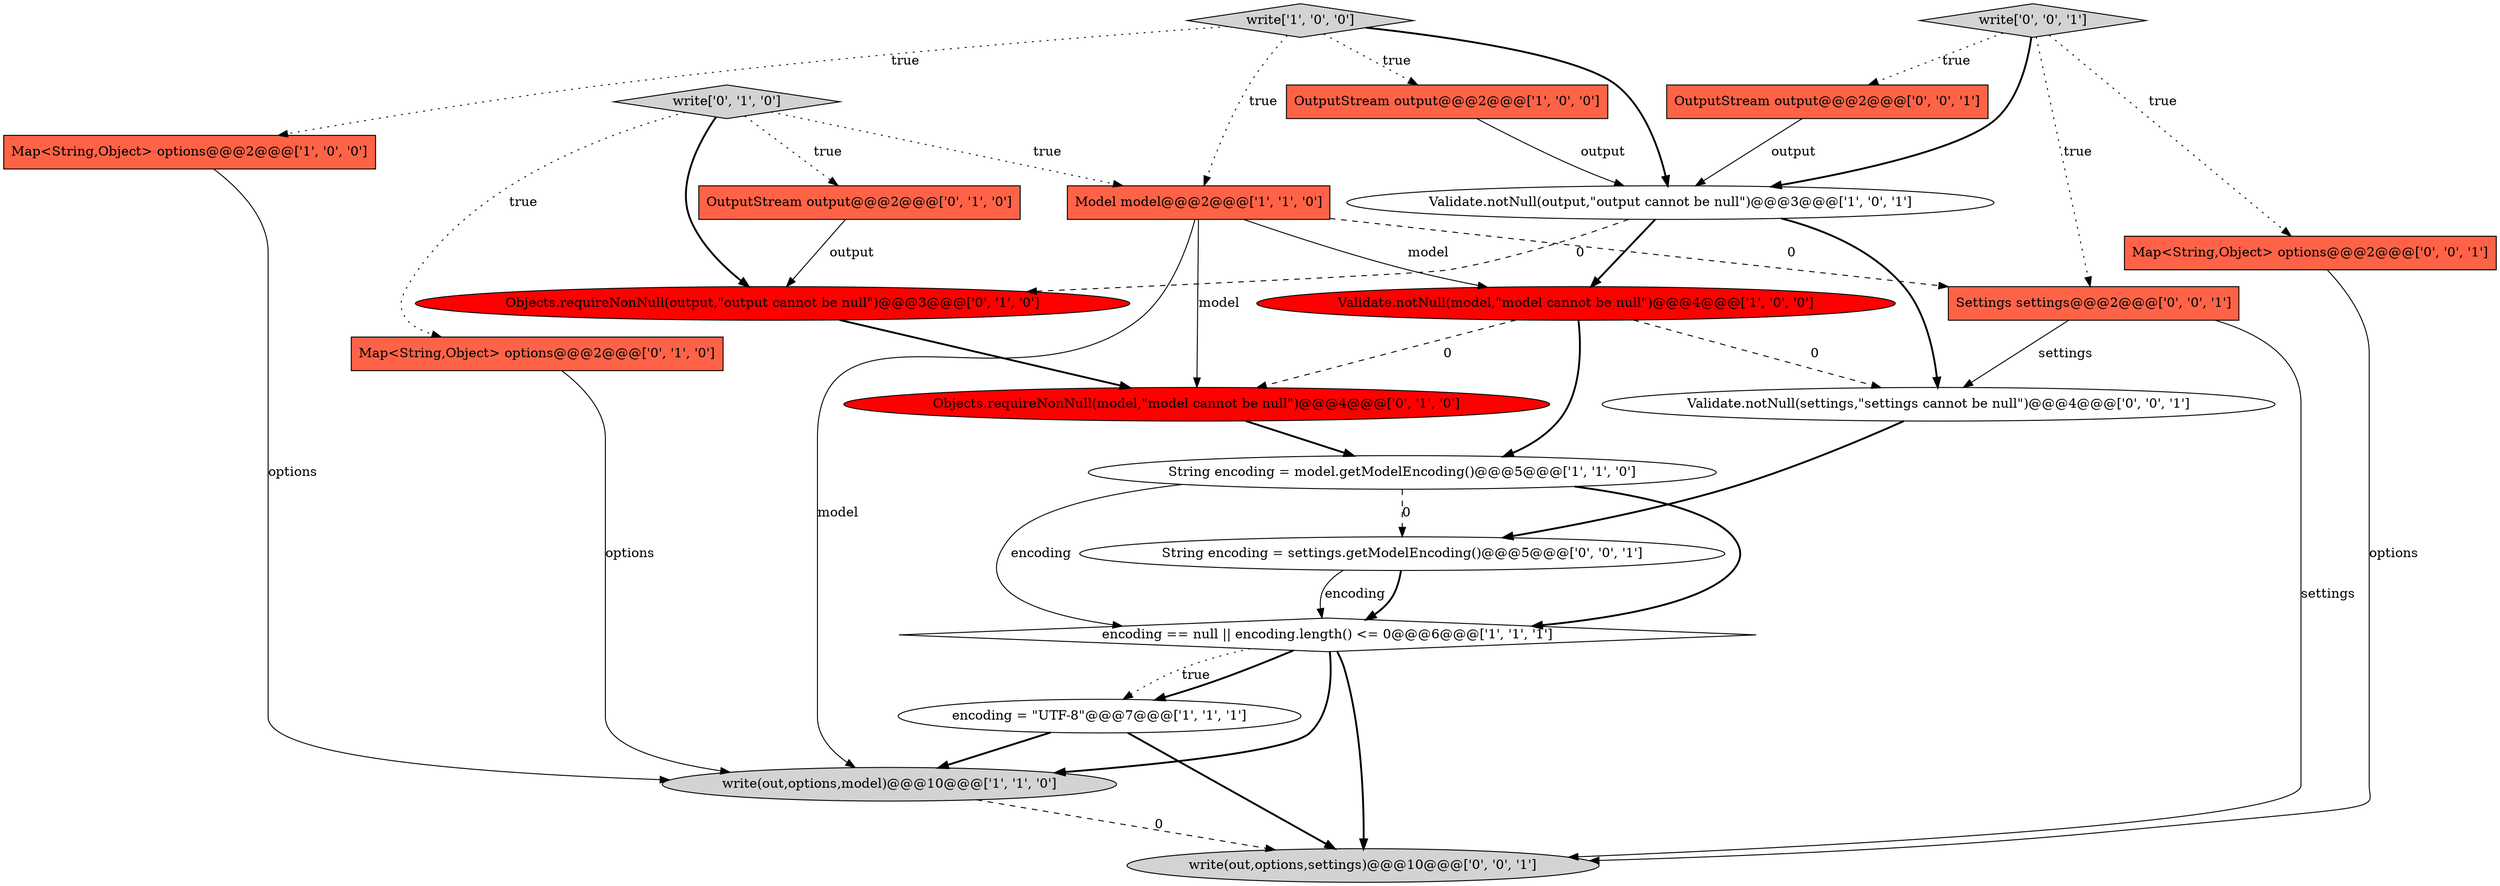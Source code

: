 digraph {
3 [style = filled, label = "Map<String,Object> options@@@2@@@['1', '0', '0']", fillcolor = tomato, shape = box image = "AAA0AAABBB1BBB"];
15 [style = filled, label = "write(out,options,settings)@@@10@@@['0', '0', '1']", fillcolor = lightgray, shape = ellipse image = "AAA0AAABBB3BBB"];
9 [style = filled, label = "encoding == null || encoding.length() <= 0@@@6@@@['1', '1', '1']", fillcolor = white, shape = diamond image = "AAA0AAABBB1BBB"];
8 [style = filled, label = "Validate.notNull(model,\"model cannot be null\")@@@4@@@['1', '0', '0']", fillcolor = red, shape = ellipse image = "AAA1AAABBB1BBB"];
17 [style = filled, label = "String encoding = settings.getModelEncoding()@@@5@@@['0', '0', '1']", fillcolor = white, shape = ellipse image = "AAA0AAABBB3BBB"];
2 [style = filled, label = "OutputStream output@@@2@@@['1', '0', '0']", fillcolor = tomato, shape = box image = "AAA0AAABBB1BBB"];
5 [style = filled, label = "write['1', '0', '0']", fillcolor = lightgray, shape = diamond image = "AAA0AAABBB1BBB"];
13 [style = filled, label = "Objects.requireNonNull(output,\"output cannot be null\")@@@3@@@['0', '1', '0']", fillcolor = red, shape = ellipse image = "AAA1AAABBB2BBB"];
14 [style = filled, label = "Objects.requireNonNull(model,\"model cannot be null\")@@@4@@@['0', '1', '0']", fillcolor = red, shape = ellipse image = "AAA1AAABBB2BBB"];
4 [style = filled, label = "String encoding = model.getModelEncoding()@@@5@@@['1', '1', '0']", fillcolor = white, shape = ellipse image = "AAA0AAABBB1BBB"];
20 [style = filled, label = "Validate.notNull(settings,\"settings cannot be null\")@@@4@@@['0', '0', '1']", fillcolor = white, shape = ellipse image = "AAA0AAABBB3BBB"];
0 [style = filled, label = "encoding = \"UTF-8\"@@@7@@@['1', '1', '1']", fillcolor = white, shape = ellipse image = "AAA0AAABBB1BBB"];
11 [style = filled, label = "Map<String,Object> options@@@2@@@['0', '1', '0']", fillcolor = tomato, shape = box image = "AAA0AAABBB2BBB"];
12 [style = filled, label = "write['0', '1', '0']", fillcolor = lightgray, shape = diamond image = "AAA0AAABBB2BBB"];
18 [style = filled, label = "OutputStream output@@@2@@@['0', '0', '1']", fillcolor = tomato, shape = box image = "AAA0AAABBB3BBB"];
1 [style = filled, label = "write(out,options,model)@@@10@@@['1', '1', '0']", fillcolor = lightgray, shape = ellipse image = "AAA0AAABBB1BBB"];
6 [style = filled, label = "Validate.notNull(output,\"output cannot be null\")@@@3@@@['1', '0', '1']", fillcolor = white, shape = ellipse image = "AAA0AAABBB1BBB"];
21 [style = filled, label = "Settings settings@@@2@@@['0', '0', '1']", fillcolor = tomato, shape = box image = "AAA0AAABBB3BBB"];
10 [style = filled, label = "OutputStream output@@@2@@@['0', '1', '0']", fillcolor = tomato, shape = box image = "AAA0AAABBB2BBB"];
7 [style = filled, label = "Model model@@@2@@@['1', '1', '0']", fillcolor = tomato, shape = box image = "AAA0AAABBB1BBB"];
16 [style = filled, label = "write['0', '0', '1']", fillcolor = lightgray, shape = diamond image = "AAA0AAABBB3BBB"];
19 [style = filled, label = "Map<String,Object> options@@@2@@@['0', '0', '1']", fillcolor = tomato, shape = box image = "AAA0AAABBB3BBB"];
4->9 [style = bold, label=""];
16->19 [style = dotted, label="true"];
7->14 [style = solid, label="model"];
20->17 [style = bold, label=""];
9->0 [style = dotted, label="true"];
7->21 [style = dashed, label="0"];
9->0 [style = bold, label=""];
4->17 [style = dashed, label="0"];
1->15 [style = dashed, label="0"];
16->6 [style = bold, label=""];
17->9 [style = bold, label=""];
8->20 [style = dashed, label="0"];
10->13 [style = solid, label="output"];
7->8 [style = solid, label="model"];
7->1 [style = solid, label="model"];
21->20 [style = solid, label="settings"];
5->3 [style = dotted, label="true"];
8->14 [style = dashed, label="0"];
18->6 [style = solid, label="output"];
0->15 [style = bold, label=""];
11->1 [style = solid, label="options"];
2->6 [style = solid, label="output"];
12->11 [style = dotted, label="true"];
6->20 [style = bold, label=""];
12->13 [style = bold, label=""];
6->13 [style = dashed, label="0"];
5->6 [style = bold, label=""];
12->10 [style = dotted, label="true"];
5->7 [style = dotted, label="true"];
9->15 [style = bold, label=""];
0->1 [style = bold, label=""];
6->8 [style = bold, label=""];
21->15 [style = solid, label="settings"];
17->9 [style = solid, label="encoding"];
19->15 [style = solid, label="options"];
16->21 [style = dotted, label="true"];
8->4 [style = bold, label=""];
9->1 [style = bold, label=""];
12->7 [style = dotted, label="true"];
4->9 [style = solid, label="encoding"];
13->14 [style = bold, label=""];
3->1 [style = solid, label="options"];
5->2 [style = dotted, label="true"];
14->4 [style = bold, label=""];
16->18 [style = dotted, label="true"];
}
